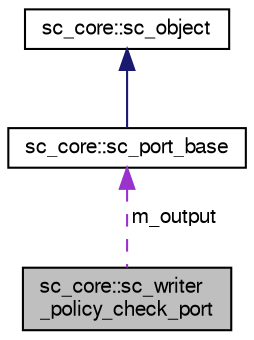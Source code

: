 digraph "sc_core::sc_writer_policy_check_port"
{
  edge [fontname="FreeSans",fontsize="10",labelfontname="FreeSans",labelfontsize="10"];
  node [fontname="FreeSans",fontsize="10",shape=record];
  Node2 [label="sc_core::sc_writer\l_policy_check_port",height=0.2,width=0.4,color="black", fillcolor="grey75", style="filled", fontcolor="black"];
  Node3 -> Node2 [dir="back",color="darkorchid3",fontsize="10",style="dashed",label=" m_output" ,fontname="FreeSans"];
  Node3 [label="sc_core::sc_port_base",height=0.2,width=0.4,color="black", fillcolor="white", style="filled",URL="$a01212.html"];
  Node4 -> Node3 [dir="back",color="midnightblue",fontsize="10",style="solid",fontname="FreeSans"];
  Node4 [label="sc_core::sc_object",height=0.2,width=0.4,color="black", fillcolor="white", style="filled",URL="$a01884.html"];
}
